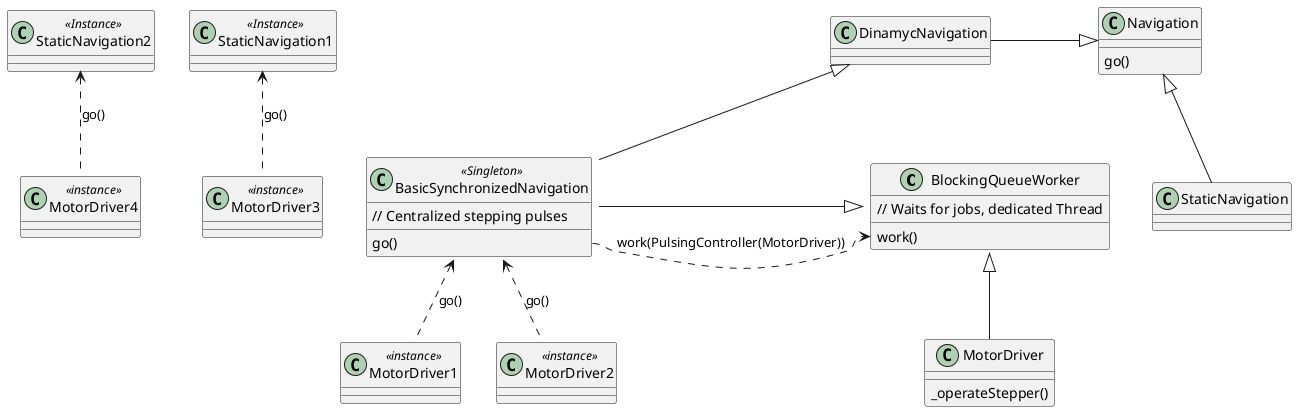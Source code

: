 @startuml
class BlockingQueueWorker {
// Waits for jobs, dedicated Thread
work()
}
class Navigation {
go()
}
class MotorDriver{
_operateStepper()
}
class MotorDriver1 <<instance>>
class MotorDriver2 <<instance>>
class MotorDriver3 <<instance>>
class MotorDriver4 <<instance>>
class StaticNavigation {
}
class StaticNavigation1 <<Instance>>
class StaticNavigation2 <<Instance>>

class BasicSynchronizedNavigation <<Singleton>> {
// Centralized stepping pulses
go()
}

StaticNavigation -up-|> Navigation
DinamycNavigation -right|> Navigation
BasicSynchronizedNavigation -up-|> DinamycNavigation

MotorDriver -up-|> BlockingQueueWorker
BasicSynchronizedNavigation -left-|> BlockingQueueWorker

MotorDriver1 .up.> BasicSynchronizedNavigation : go()
MotorDriver2 .up.> BasicSynchronizedNavigation : go()
MotorDriver3 .up.> StaticNavigation1 : go()
MotorDriver4 .up.> StaticNavigation2 : go()

BasicSynchronizedNavigation::go  ..> BlockingQueueWorker::work  : work(PulsingController(MotorDriver))
@enduml